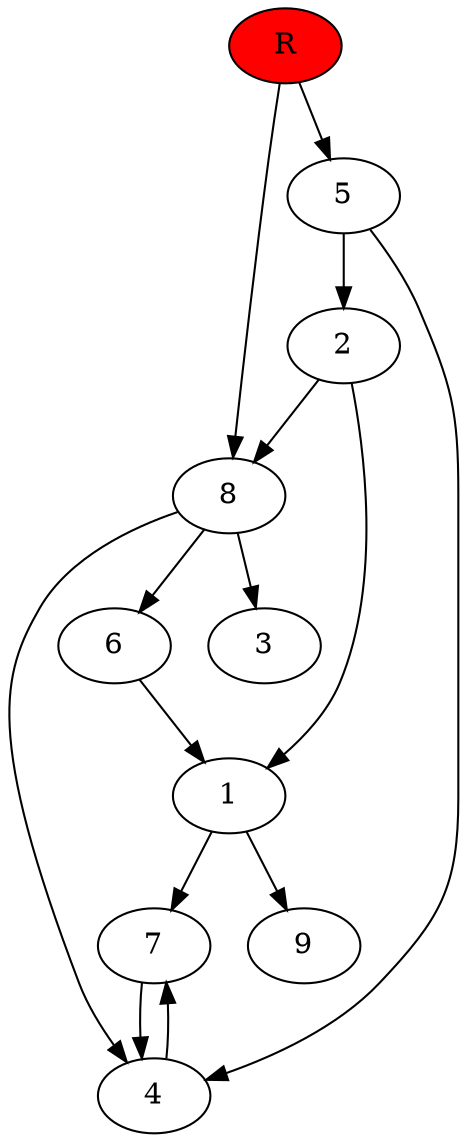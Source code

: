 digraph prb16319 {
	1
	2
	3
	4
	5
	6
	7
	8
	R [fillcolor="#ff0000" style=filled]
	1 -> 7
	1 -> 9
	2 -> 1
	2 -> 8
	4 -> 7
	5 -> 2
	5 -> 4
	6 -> 1
	7 -> 4
	8 -> 3
	8 -> 4
	8 -> 6
	R -> 5
	R -> 8
}
